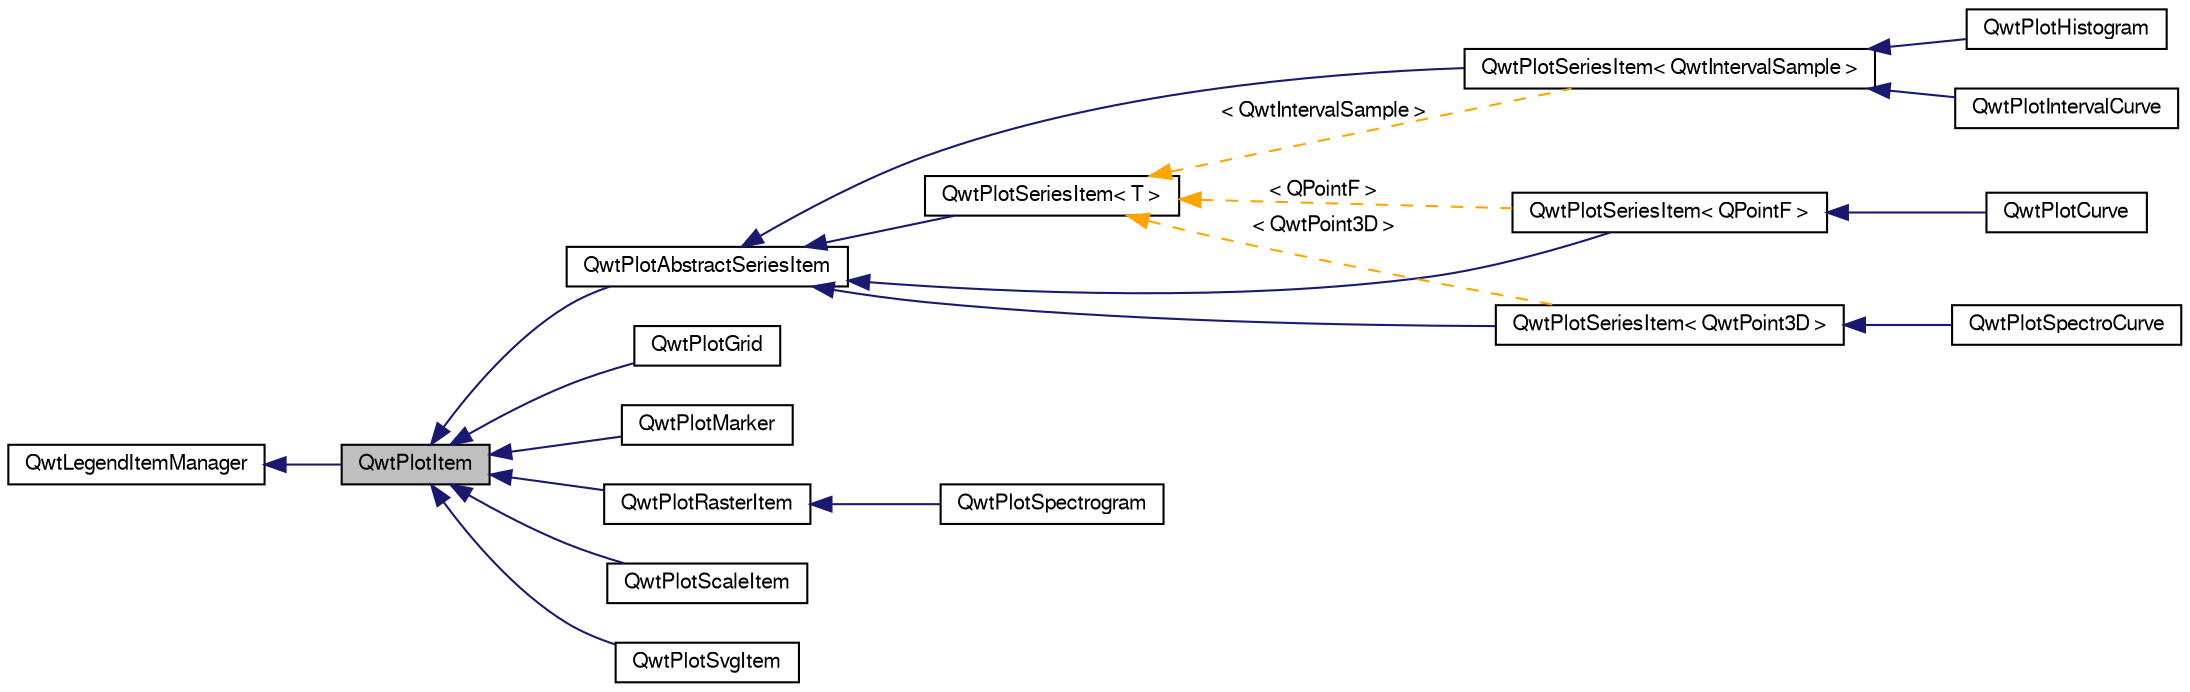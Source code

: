 digraph G
{
  edge [fontname="FreeSans",fontsize="10",labelfontname="FreeSans",labelfontsize="10"];
  node [fontname="FreeSans",fontsize="10",shape=record];
  rankdir="LR";
  Node1 [label="QwtPlotItem",height=0.2,width=0.4,color="black", fillcolor="grey75", style="filled" fontcolor="black"];
  Node2 -> Node1 [dir="back",color="midnightblue",fontsize="10",style="solid",fontname="FreeSans"];
  Node2 [label="QwtLegendItemManager",height=0.2,width=0.4,color="black", fillcolor="white", style="filled",URL="$class_qwt_legend_item_manager.html",tooltip="Abstract API to bind plot items to the legend."];
  Node1 -> Node3 [dir="back",color="midnightblue",fontsize="10",style="solid",fontname="FreeSans"];
  Node3 [label="QwtPlotAbstractSeriesItem",height=0.2,width=0.4,color="black", fillcolor="white", style="filled",URL="$class_qwt_plot_abstract_series_item.html",tooltip="Base class for plot items representing a series of samples."];
  Node3 -> Node4 [dir="back",color="midnightblue",fontsize="10",style="solid",fontname="FreeSans"];
  Node4 [label="QwtPlotSeriesItem\< T \>",height=0.2,width=0.4,color="black", fillcolor="white", style="filled",URL="$class_qwt_plot_series_item.html",tooltip="Class template for plot items representing a series of samples."];
  Node4 -> Node5 [dir="back",color="orange",fontsize="10",style="dashed",label=" \< QwtIntervalSample \>" ,fontname="FreeSans"];
  Node5 [label="QwtPlotSeriesItem\< QwtIntervalSample \>",height=0.2,width=0.4,color="black", fillcolor="white", style="filled",URL="$class_qwt_plot_series_item.html"];
  Node5 -> Node6 [dir="back",color="midnightblue",fontsize="10",style="solid",fontname="FreeSans"];
  Node6 [label="QwtPlotHistogram",height=0.2,width=0.4,color="black", fillcolor="white", style="filled",URL="$class_qwt_plot_histogram.html",tooltip="QwtPlotHistogram represents a series of samples, where an interval is associated with a value (  )..."];
  Node5 -> Node7 [dir="back",color="midnightblue",fontsize="10",style="solid",fontname="FreeSans"];
  Node7 [label="QwtPlotIntervalCurve",height=0.2,width=0.4,color="black", fillcolor="white", style="filled",URL="$class_qwt_plot_interval_curve.html",tooltip="QwtPlotIntervalCurve represents a series of samples, where each value is associated with an interval ..."];
  Node4 -> Node8 [dir="back",color="orange",fontsize="10",style="dashed",label=" \< QPointF \>" ,fontname="FreeSans"];
  Node8 [label="QwtPlotSeriesItem\< QPointF \>",height=0.2,width=0.4,color="black", fillcolor="white", style="filled",URL="$class_qwt_plot_series_item.html"];
  Node8 -> Node9 [dir="back",color="midnightblue",fontsize="10",style="solid",fontname="FreeSans"];
  Node9 [label="QwtPlotCurve",height=0.2,width=0.4,color="black", fillcolor="white", style="filled",URL="$class_qwt_plot_curve.html",tooltip="A plot item, that represents a series of points."];
  Node4 -> Node10 [dir="back",color="orange",fontsize="10",style="dashed",label=" \< QwtPoint3D \>" ,fontname="FreeSans"];
  Node10 [label="QwtPlotSeriesItem\< QwtPoint3D \>",height=0.2,width=0.4,color="black", fillcolor="white", style="filled",URL="$class_qwt_plot_series_item.html"];
  Node10 -> Node11 [dir="back",color="midnightblue",fontsize="10",style="solid",fontname="FreeSans"];
  Node11 [label="QwtPlotSpectroCurve",height=0.2,width=0.4,color="black", fillcolor="white", style="filled",URL="$class_qwt_plot_spectro_curve.html",tooltip="Curve that displays 3D points as dots, where the z coordinate is mapped to a color."];
  Node3 -> Node8 [dir="back",color="midnightblue",fontsize="10",style="solid",fontname="FreeSans"];
  Node3 -> Node5 [dir="back",color="midnightblue",fontsize="10",style="solid",fontname="FreeSans"];
  Node3 -> Node10 [dir="back",color="midnightblue",fontsize="10",style="solid",fontname="FreeSans"];
  Node1 -> Node12 [dir="back",color="midnightblue",fontsize="10",style="solid",fontname="FreeSans"];
  Node12 [label="QwtPlotGrid",height=0.2,width=0.4,color="black", fillcolor="white", style="filled",URL="$class_qwt_plot_grid.html",tooltip="A class which draws a coordinate grid."];
  Node1 -> Node13 [dir="back",color="midnightblue",fontsize="10",style="solid",fontname="FreeSans"];
  Node13 [label="QwtPlotMarker",height=0.2,width=0.4,color="black", fillcolor="white", style="filled",URL="$class_qwt_plot_marker.html",tooltip="A class for drawing markers."];
  Node1 -> Node14 [dir="back",color="midnightblue",fontsize="10",style="solid",fontname="FreeSans"];
  Node14 [label="QwtPlotRasterItem",height=0.2,width=0.4,color="black", fillcolor="white", style="filled",URL="$class_qwt_plot_raster_item.html",tooltip="A class, which displays raster data."];
  Node14 -> Node15 [dir="back",color="midnightblue",fontsize="10",style="solid",fontname="FreeSans"];
  Node15 [label="QwtPlotSpectrogram",height=0.2,width=0.4,color="black", fillcolor="white", style="filled",URL="$class_qwt_plot_spectrogram.html",tooltip="A plot item, which displays a spectrogram."];
  Node1 -> Node16 [dir="back",color="midnightblue",fontsize="10",style="solid",fontname="FreeSans"];
  Node16 [label="QwtPlotScaleItem",height=0.2,width=0.4,color="black", fillcolor="white", style="filled",URL="$class_qwt_plot_scale_item.html",tooltip="A class which draws a scale inside the plot canvas."];
  Node1 -> Node17 [dir="back",color="midnightblue",fontsize="10",style="solid",fontname="FreeSans"];
  Node17 [label="QwtPlotSvgItem",height=0.2,width=0.4,color="black", fillcolor="white", style="filled",URL="$class_qwt_plot_svg_item.html",tooltip="A plot item, which displays data in Scalable Vector Graphics (SVG) format."];
}
